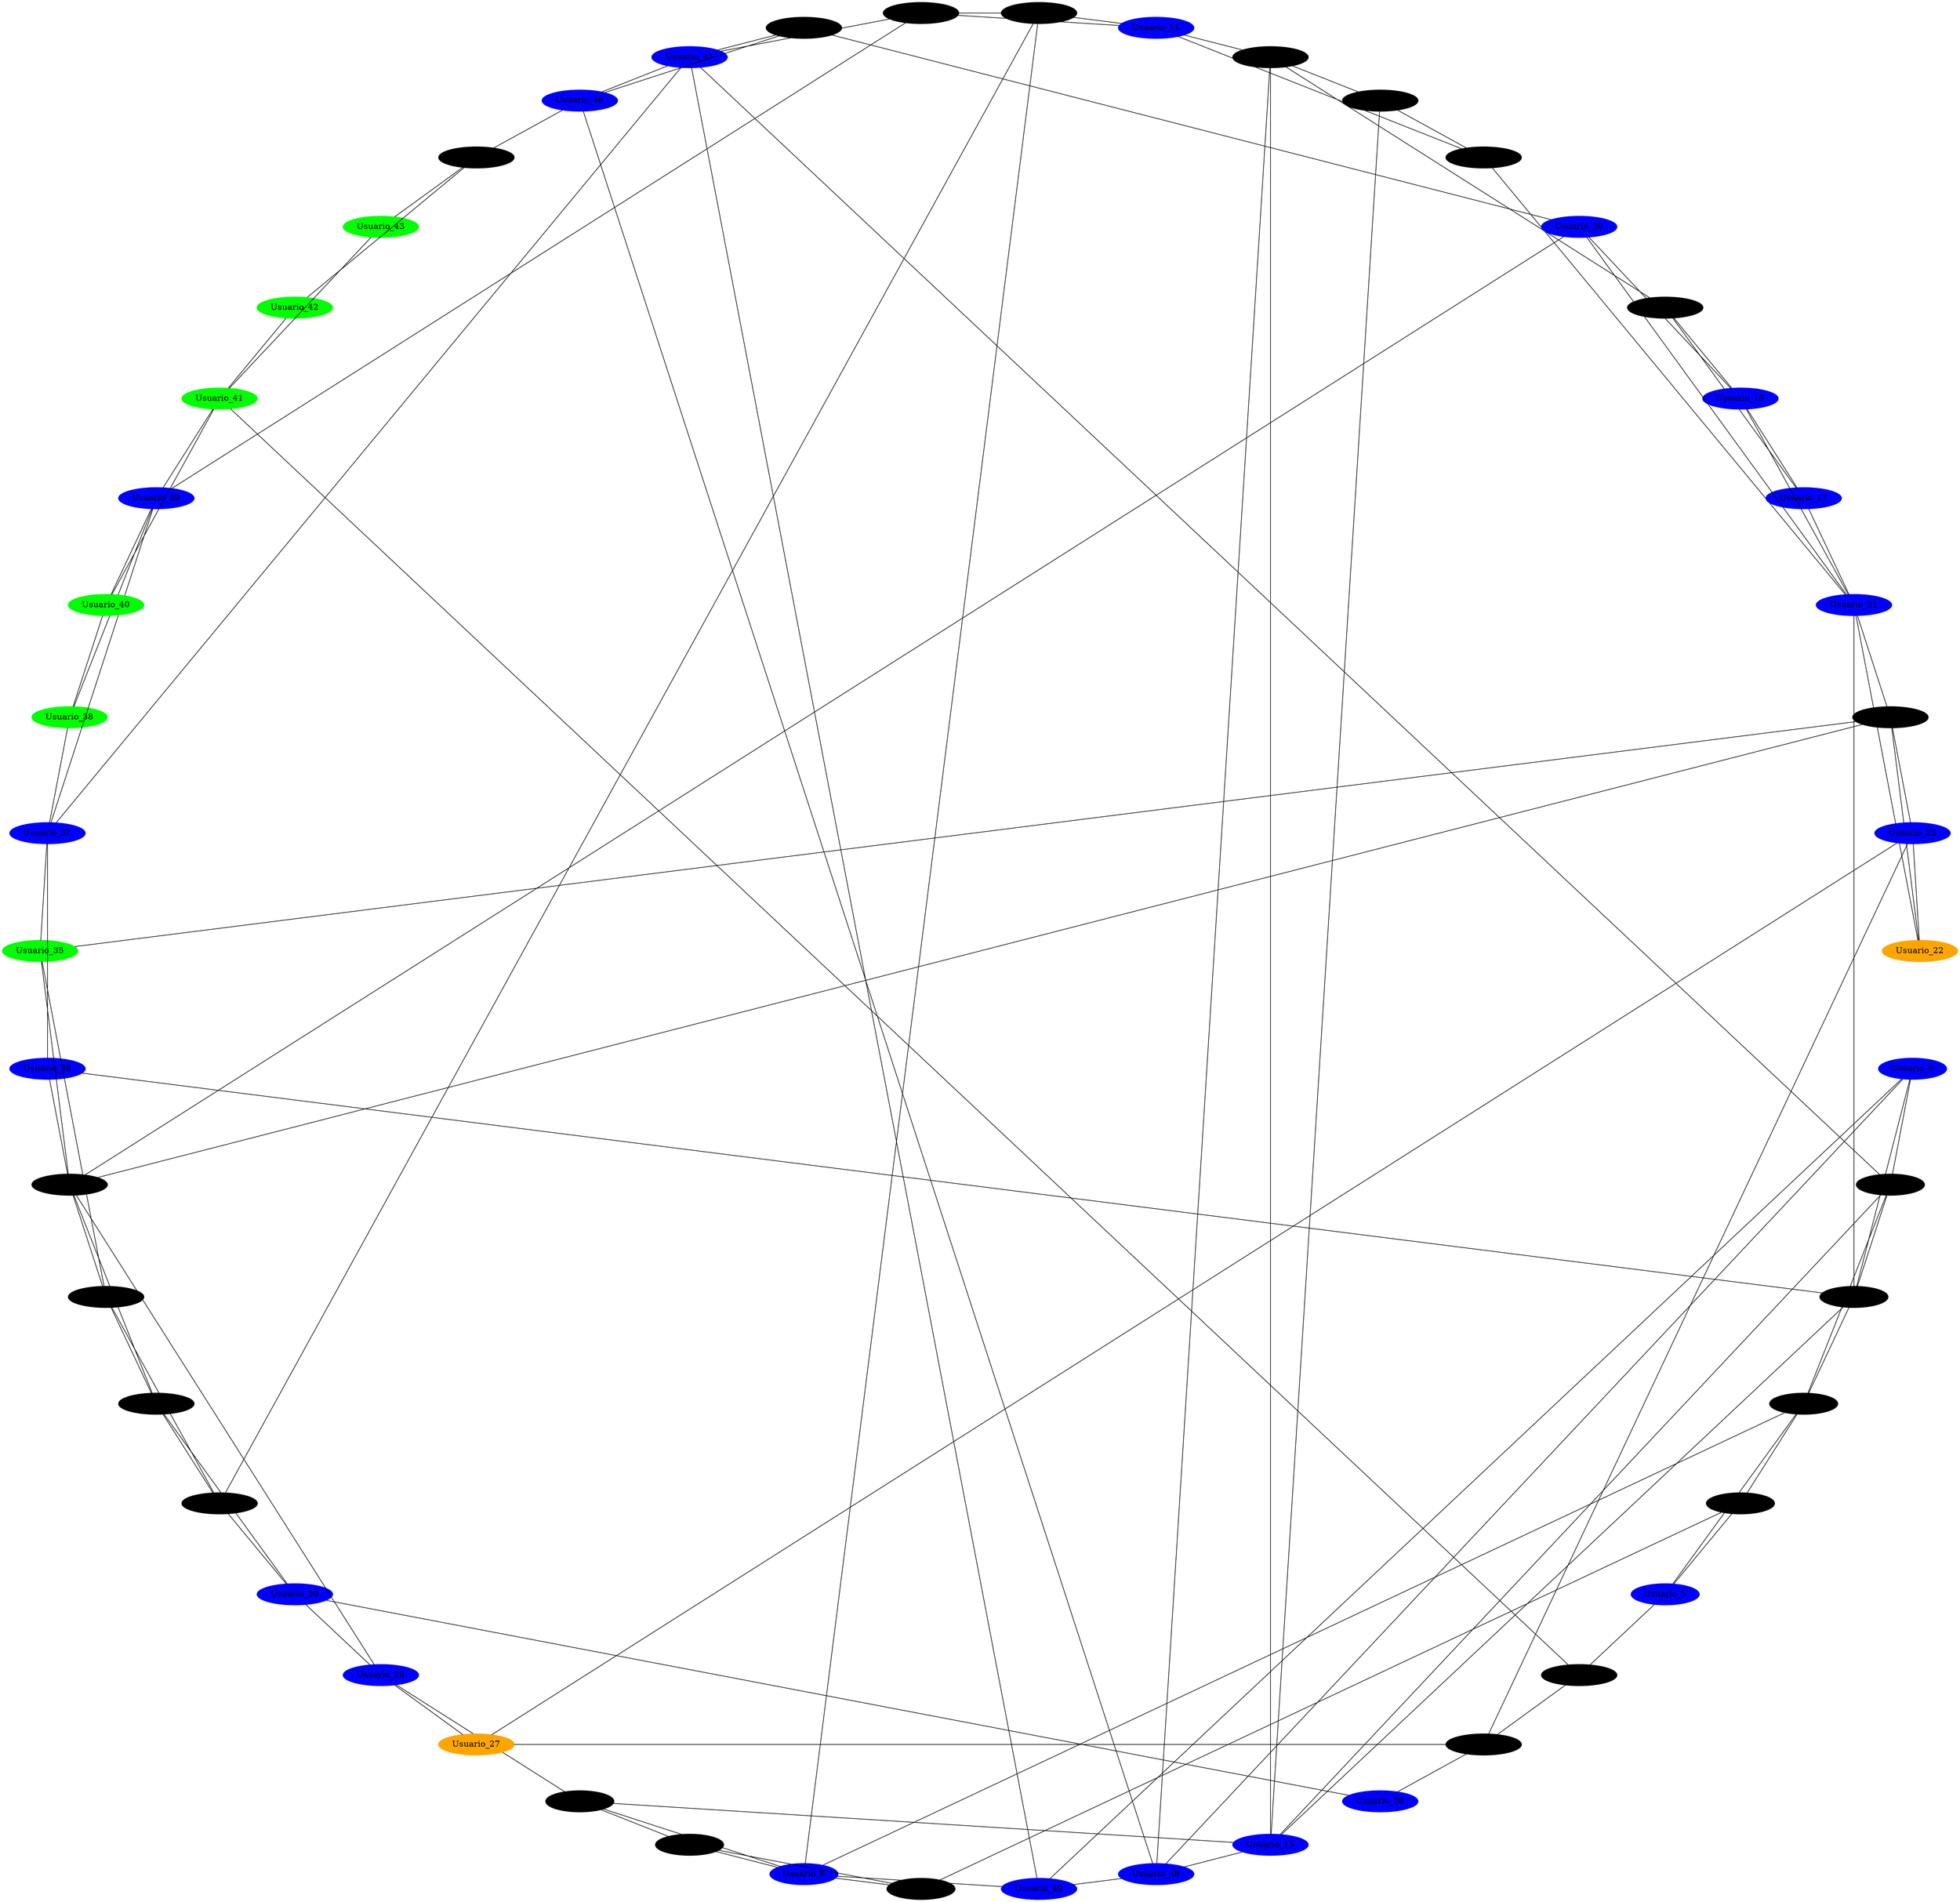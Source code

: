 graph Epidemia {
    layout=circo;
    node [style=filled];
    0 [label="Usuario_0" color=blue];
    1 [label="Usuario_1" color=black];
    2 [label="Usuario_2" color=black];
    3 [label="Usuario_3" color=black];
    4 [label="Usuario_4" color=black];
    5 [label="Usuario_5" color=blue];
    6 [label="Usuario_6" color=black];
    7 [label="Usuario_7" color=black];
    8 [label="Usuario_8" color=blue];
    9 [label="Usuario_9" color=black];
    10 [label="Usuario_10" color=black];
    11 [label="Usuario_11" color=blue];
    12 [label="Usuario_12" color=black];
    13 [label="Usuario_13" color=black];
    14 [label="Usuario_14" color=black];
    15 [label="Usuario_15" color=blue];
    16 [label="Usuario_16" color=black];
    17 [label="Usuario_17" color=blue];
    18 [label="Usuario_18" color=black];
    19 [label="Usuario_19" color=blue];
    20 [label="Usuario_20" color=blue];
    21 [label="Usuario_21" color=blue];
    22 [label="Usuario_22" color=orange];
    23 [label="Usuario_23" color=black];
    24 [label="Usuario_24" color=black];
    25 [label="Usuario_25" color=blue];
    26 [label="Usuario_26" color=black];
    27 [label="Usuario_27" color=orange];
    28 [label="Usuario_28" color=blue];
    29 [label="Usuario_29" color=blue];
    30 [label="Usuario_30" color=blue];
    31 [label="Usuario_31" color=black];
    32 [label="Usuario_32" color=black];
    33 [label="Usuario_33" color=black];
    34 [label="Usuario_34" color=black];
    35 [label="Usuario_35" color=green];
    36 [label="Usuario_36" color=blue];
    37 [label="Usuario_37" color=blue];
    38 [label="Usuario_38" color=green];
    39 [label="Usuario_39" color=blue];
    40 [label="Usuario_40" color=green];
    41 [label="Usuario_41" color=green];
    42 [label="Usuario_42" color=green];
    43 [label="Usuario_43" color=green];
    44 [label="Usuario_44" color=black];
    45 [label="Usuario_45" color=black];
    46 [label="Usuario_46" color=blue];
    47 [label="Usuario_47" color=blue];
    48 [label="Usuario_48" color=blue];
    49 [label="Usuario_49" color=blue];
    0 -- 1;
    0 -- 2;
    0 -- 48;
    0 -- 49;
    1 -- 15;
    1 -- 2;
    1 -- 3;
    1 -- 47;
    2 -- 36;
    2 -- 21;
    2 -- 3;
    2 -- 15;
    3 -- 8;
    3 -- 4;
    3 -- 5;
    4 -- 5;
    4 -- 6;
    5 -- 24;
    6 -- 7;
    6 -- 8;
    7 -- 8;
    7 -- 9;
    8 -- 49;
    8 -- 9;
    8 -- 10;
    9 -- 29;
    9 -- 15;
    10 -- 31;
    10 -- 11;
    10 -- 12;
    11 -- 16;
    11 -- 12;
    11 -- 13;
    12 -- 47;
    12 -- 39;
    13 -- 14;
    13 -- 21;
    14 -- 15;
    14 -- 16;
    15 -- 16;
    15 -- 48;
    16 -- 48;
    16 -- 18;
    17 -- 21;
    17 -- 18;
    17 -- 19;
    18 -- 19;
    19 -- 20;
    19 -- 21;
    20 -- 45;
    20 -- 21;
    20 -- 34;
    21 -- 22;
    21 -- 23;
    22 -- 23;
    22 -- 25;
    23 -- 35;
    23 -- 34;
    23 -- 25;
    24 -- 41;
    24 -- 26;
    25 -- 26;
    25 -- 27;
    26 -- 27;
    26 -- 28;
    27 -- 29;
    28 -- 30;
    29 -- 34;
    29 -- 30;
    30 -- 31;
    30 -- 32;
    31 -- 32;
    31 -- 33;
    32 -- 33;
    32 -- 34;
    33 -- 34;
    33 -- 35;
    34 -- 35;
    34 -- 36;
    35 -- 37;
    36 -- 37;
    37 -- 47;
    37 -- 38;
    37 -- 39;
    38 -- 39;
    38 -- 40;
    39 -- 40;
    39 -- 41;
    40 -- 41;
    41 -- 42;
    41 -- 43;
    42 -- 44;
    43 -- 44;
    44 -- 46;
    45 -- 46;
    45 -- 47;
    46 -- 47;
    46 -- 48;
    47 -- 49;
    48 -- 49;
}
